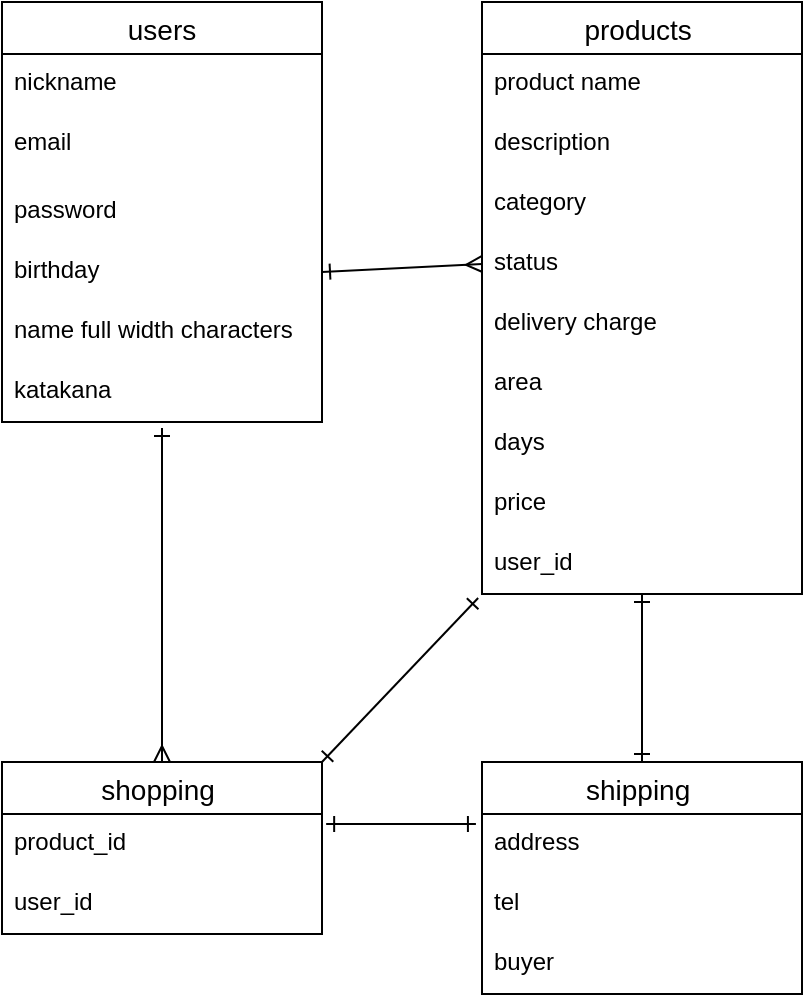 <mxfile>
    <diagram id="1lmb3wufoD5z7zpVXg0D" name="ページ1">
        <mxGraphModel dx="459" dy="549" grid="1" gridSize="10" guides="1" tooltips="1" connect="1" arrows="1" fold="1" page="1" pageScale="1" pageWidth="827" pageHeight="1169" background="none" math="0" shadow="0">
            <root>
                <mxCell id="0"/>
                <mxCell id="1" parent="0"/>
                <mxCell id="2" value="users" style="swimlane;fontStyle=0;childLayout=stackLayout;horizontal=1;startSize=26;horizontalStack=0;resizeParent=1;resizeParentMax=0;resizeLast=0;collapsible=1;marginBottom=0;align=center;fontSize=14;rounded=0;" parent="1" vertex="1">
                    <mxGeometry x="30" y="20" width="160" height="210" as="geometry"/>
                </mxCell>
                <mxCell id="4" value="nickname" style="text;strokeColor=none;fillColor=none;spacingLeft=4;spacingRight=4;overflow=hidden;rotatable=0;points=[[0,0.5],[1,0.5]];portConstraint=eastwest;fontSize=12;rounded=0;" parent="2" vertex="1">
                    <mxGeometry y="26" width="160" height="30" as="geometry"/>
                </mxCell>
                <mxCell id="5" value="email" style="text;strokeColor=none;fillColor=none;spacingLeft=4;spacingRight=4;overflow=hidden;rotatable=0;points=[[0,0.5],[1,0.5]];portConstraint=eastwest;fontSize=12;rounded=0;" parent="2" vertex="1">
                    <mxGeometry y="56" width="160" height="34" as="geometry"/>
                </mxCell>
                <mxCell id="8" value="password" style="text;strokeColor=none;fillColor=none;spacingLeft=4;spacingRight=4;overflow=hidden;rotatable=0;points=[[0,0.5],[1,0.5]];portConstraint=eastwest;fontSize=12;rounded=0;" parent="2" vertex="1">
                    <mxGeometry y="90" width="160" height="30" as="geometry"/>
                </mxCell>
                <mxCell id="7" value="birthday" style="text;strokeColor=none;fillColor=none;spacingLeft=4;spacingRight=4;overflow=hidden;rotatable=0;points=[[0,0.5],[1,0.5]];portConstraint=eastwest;fontSize=12;rounded=0;" parent="2" vertex="1">
                    <mxGeometry y="120" width="160" height="30" as="geometry"/>
                </mxCell>
                <mxCell id="65" value="name full width characters" style="text;strokeColor=none;fillColor=none;spacingLeft=4;spacingRight=4;overflow=hidden;rotatable=0;points=[[0,0.5],[1,0.5]];portConstraint=eastwest;fontSize=12;sketch=1;hachureGap=4;jiggle=2;curveFitting=1;fontFamily=Helvetica;" parent="2" vertex="1">
                    <mxGeometry y="150" width="160" height="30" as="geometry"/>
                </mxCell>
                <mxCell id="67" value="katakana" style="text;strokeColor=none;fillColor=none;spacingLeft=4;spacingRight=4;overflow=hidden;rotatable=0;points=[[0,0.5],[1,0.5]];portConstraint=eastwest;fontSize=12;sketch=1;hachureGap=4;jiggle=2;curveFitting=1;fontFamily=Helvetica;" parent="2" vertex="1">
                    <mxGeometry y="180" width="160" height="30" as="geometry"/>
                </mxCell>
                <mxCell id="11" value="products " style="swimlane;fontStyle=0;childLayout=stackLayout;horizontal=1;startSize=26;horizontalStack=0;resizeParent=1;resizeParentMax=0;resizeLast=0;collapsible=1;marginBottom=0;align=center;fontSize=14;rounded=0;" parent="1" vertex="1">
                    <mxGeometry x="270" y="20" width="160" height="296" as="geometry"/>
                </mxCell>
                <mxCell id="12" value="product name" style="text;strokeColor=none;fillColor=none;spacingLeft=4;spacingRight=4;overflow=hidden;rotatable=0;points=[[0,0.5],[1,0.5]];portConstraint=eastwest;fontSize=12;rounded=0;" parent="11" vertex="1">
                    <mxGeometry y="26" width="160" height="30" as="geometry"/>
                </mxCell>
                <mxCell id="69" value="description" style="text;strokeColor=none;fillColor=none;spacingLeft=4;spacingRight=4;overflow=hidden;rotatable=0;points=[[0,0.5],[1,0.5]];portConstraint=eastwest;fontSize=12;sketch=1;hachureGap=4;jiggle=2;curveFitting=1;fontFamily=Helvetica;" parent="11" vertex="1">
                    <mxGeometry y="56" width="160" height="30" as="geometry"/>
                </mxCell>
                <mxCell id="13" value="category" style="text;strokeColor=none;fillColor=none;spacingLeft=4;spacingRight=4;overflow=hidden;rotatable=0;points=[[0,0.5],[1,0.5]];portConstraint=eastwest;fontSize=12;rounded=0;" parent="11" vertex="1">
                    <mxGeometry y="86" width="160" height="30" as="geometry"/>
                </mxCell>
                <mxCell id="70" value="status" style="text;strokeColor=none;fillColor=none;spacingLeft=4;spacingRight=4;overflow=hidden;rotatable=0;points=[[0,0.5],[1,0.5]];portConstraint=eastwest;fontSize=12;sketch=1;hachureGap=4;jiggle=2;curveFitting=1;fontFamily=Helvetica;" parent="11" vertex="1">
                    <mxGeometry y="116" width="160" height="30" as="geometry"/>
                </mxCell>
                <mxCell id="73" value="delivery charge" style="text;strokeColor=none;fillColor=none;spacingLeft=4;spacingRight=4;overflow=hidden;rotatable=0;points=[[0,0.5],[1,0.5]];portConstraint=eastwest;fontSize=12;sketch=1;hachureGap=4;jiggle=2;curveFitting=1;fontFamily=Helvetica;" parent="11" vertex="1">
                    <mxGeometry y="146" width="160" height="30" as="geometry"/>
                </mxCell>
                <mxCell id="74" value="area" style="text;strokeColor=none;fillColor=none;spacingLeft=4;spacingRight=4;overflow=hidden;rotatable=0;points=[[0,0.5],[1,0.5]];portConstraint=eastwest;fontSize=12;sketch=1;hachureGap=4;jiggle=2;curveFitting=1;fontFamily=Helvetica;" parent="11" vertex="1">
                    <mxGeometry y="176" width="160" height="30" as="geometry"/>
                </mxCell>
                <mxCell id="75" value="days" style="text;strokeColor=none;fillColor=none;spacingLeft=4;spacingRight=4;overflow=hidden;rotatable=0;points=[[0,0.5],[1,0.5]];portConstraint=eastwest;fontSize=12;sketch=1;hachureGap=4;jiggle=2;curveFitting=1;fontFamily=Helvetica;" parent="11" vertex="1">
                    <mxGeometry y="206" width="160" height="30" as="geometry"/>
                </mxCell>
                <mxCell id="14" value="price" style="text;strokeColor=none;fillColor=none;spacingLeft=4;spacingRight=4;overflow=hidden;rotatable=0;points=[[0,0.5],[1,0.5]];portConstraint=eastwest;fontSize=12;rounded=0;" parent="11" vertex="1">
                    <mxGeometry y="236" width="160" height="30" as="geometry"/>
                </mxCell>
                <mxCell id="49" value="user_id" style="text;strokeColor=none;fillColor=none;spacingLeft=4;spacingRight=4;overflow=hidden;rotatable=0;points=[[0,0.5],[1,0.5]];portConstraint=eastwest;fontSize=12;sketch=1;hachureGap=4;jiggle=2;curveFitting=1;fontFamily=Helvetica;rounded=0;" parent="11" vertex="1">
                    <mxGeometry y="266" width="160" height="30" as="geometry"/>
                </mxCell>
                <mxCell id="15" value="shopping " style="swimlane;fontStyle=0;childLayout=stackLayout;horizontal=1;startSize=26;horizontalStack=0;resizeParent=1;resizeParentMax=0;resizeLast=0;collapsible=1;marginBottom=0;align=center;fontSize=14;rounded=0;" parent="1" vertex="1">
                    <mxGeometry x="30" y="400" width="160" height="86" as="geometry"/>
                </mxCell>
                <mxCell id="18" value="product_id" style="text;strokeColor=none;fillColor=none;spacingLeft=4;spacingRight=4;overflow=hidden;rotatable=0;points=[[0,0.5],[1,0.5]];portConstraint=eastwest;fontSize=12;rounded=0;" parent="15" vertex="1">
                    <mxGeometry y="26" width="160" height="30" as="geometry"/>
                </mxCell>
                <mxCell id="62" value="user_id" style="text;strokeColor=none;fillColor=none;spacingLeft=4;spacingRight=4;overflow=hidden;rotatable=0;points=[[0,0.5],[1,0.5]];portConstraint=eastwest;fontSize=12;rounded=0;" parent="15" vertex="1">
                    <mxGeometry y="56" width="160" height="30" as="geometry"/>
                </mxCell>
                <mxCell id="32" value="shipping " style="swimlane;fontStyle=0;childLayout=stackLayout;horizontal=1;startSize=26;horizontalStack=0;resizeParent=1;resizeParentMax=0;resizeLast=0;collapsible=1;marginBottom=0;align=center;fontSize=14;rounded=0;" parent="1" vertex="1">
                    <mxGeometry x="270" y="400" width="160" height="116" as="geometry"/>
                </mxCell>
                <mxCell id="33" value="address" style="text;strokeColor=none;fillColor=none;spacingLeft=4;spacingRight=4;overflow=hidden;rotatable=0;points=[[0,0.5],[1,0.5]];portConstraint=eastwest;fontSize=12;rounded=0;" parent="32" vertex="1">
                    <mxGeometry y="26" width="160" height="30" as="geometry"/>
                </mxCell>
                <mxCell id="34" value="tel" style="text;strokeColor=none;fillColor=none;spacingLeft=4;spacingRight=4;overflow=hidden;rotatable=0;points=[[0,0.5],[1,0.5]];portConstraint=eastwest;fontSize=12;rounded=0;" parent="32" vertex="1">
                    <mxGeometry y="56" width="160" height="30" as="geometry"/>
                </mxCell>
                <mxCell id="35" value="buyer" style="text;strokeColor=none;fillColor=none;spacingLeft=4;spacingRight=4;overflow=hidden;rotatable=0;points=[[0,0.5],[1,0.5]];portConstraint=eastwest;fontSize=12;rounded=0;" parent="32" vertex="1">
                    <mxGeometry y="86" width="160" height="30" as="geometry"/>
                </mxCell>
                <mxCell id="42" style="edgeStyle=none;html=1;exitX=1;exitY=0.5;exitDx=0;exitDy=0;endArrow=ERmany;endFill=0;startArrow=ERone;startFill=0;rounded=0;entryX=0;entryY=0.5;entryDx=0;entryDy=0;" parent="1" source="7" target="70" edge="1">
                    <mxGeometry relative="1" as="geometry">
                        <mxPoint x="270" y="121" as="targetPoint"/>
                    </mxGeometry>
                </mxCell>
                <mxCell id="43" style="edgeStyle=none;html=1;endArrow=ERmany;endFill=0;startArrow=ERone;startFill=0;rounded=0;entryX=0.5;entryY=0;entryDx=0;entryDy=0;exitX=0.5;exitY=1.1;exitDx=0;exitDy=0;exitPerimeter=0;" parent="1" source="67" target="15" edge="1">
                    <mxGeometry relative="1" as="geometry">
                        <mxPoint x="110" y="240" as="sourcePoint"/>
                        <mxPoint x="109.5" y="297" as="targetPoint"/>
                    </mxGeometry>
                </mxCell>
                <mxCell id="46" style="edgeStyle=none;html=1;endArrow=ERone;endFill=0;exitX=1.013;exitY=0.167;exitDx=0;exitDy=0;exitPerimeter=0;startArrow=ERone;startFill=0;rounded=0;entryX=-0.019;entryY=0.167;entryDx=0;entryDy=0;entryPerimeter=0;" parent="1" source="18" target="33" edge="1">
                    <mxGeometry relative="1" as="geometry">
                        <mxPoint x="200" y="327.5" as="sourcePoint"/>
                        <mxPoint x="270" y="330" as="targetPoint"/>
                    </mxGeometry>
                </mxCell>
                <mxCell id="47" style="edgeStyle=none;html=1;endArrow=ERone;endFill=0;exitX=1;exitY=0;exitDx=0;exitDy=0;entryX=-0.012;entryY=1.067;entryDx=0;entryDy=0;entryPerimeter=0;startArrow=ERone;startFill=0;rounded=0;" parent="1" source="15" edge="1" target="49">
                    <mxGeometry relative="1" as="geometry">
                        <mxPoint x="160.0" y="300" as="sourcePoint"/>
                        <mxPoint x="269.04" y="349.99" as="targetPoint"/>
                        <Array as="points"/>
                    </mxGeometry>
                </mxCell>
                <mxCell id="53" style="edgeStyle=none;html=1;endArrow=ERone;endFill=0;entryX=0.5;entryY=0;entryDx=0;entryDy=0;startArrow=ERone;startFill=0;rounded=0;" parent="1" source="49" target="32" edge="1">
                    <mxGeometry relative="1" as="geometry">
                        <mxPoint x="200" y="195" as="sourcePoint"/>
                        <mxPoint x="280" y="299" as="targetPoint"/>
                    </mxGeometry>
                </mxCell>
            </root>
        </mxGraphModel>
    </diagram>
</mxfile>